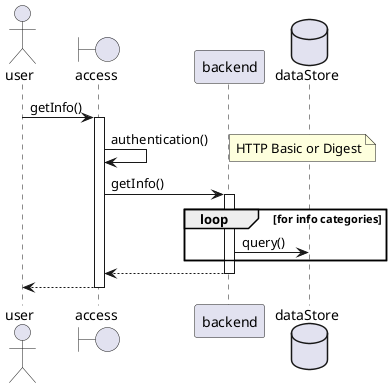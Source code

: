 @startuml my third uml

actor user
boundary access
participant backend
database dataStore

user -> access ++ : getInfo()
    access -> access : authentication()
    note right: HTTP Basic or Digest
    access -> backend ++ : getInfo()
        loop for info categories
            backend -> dataStore : query()
        end
    return
return

@enduml

